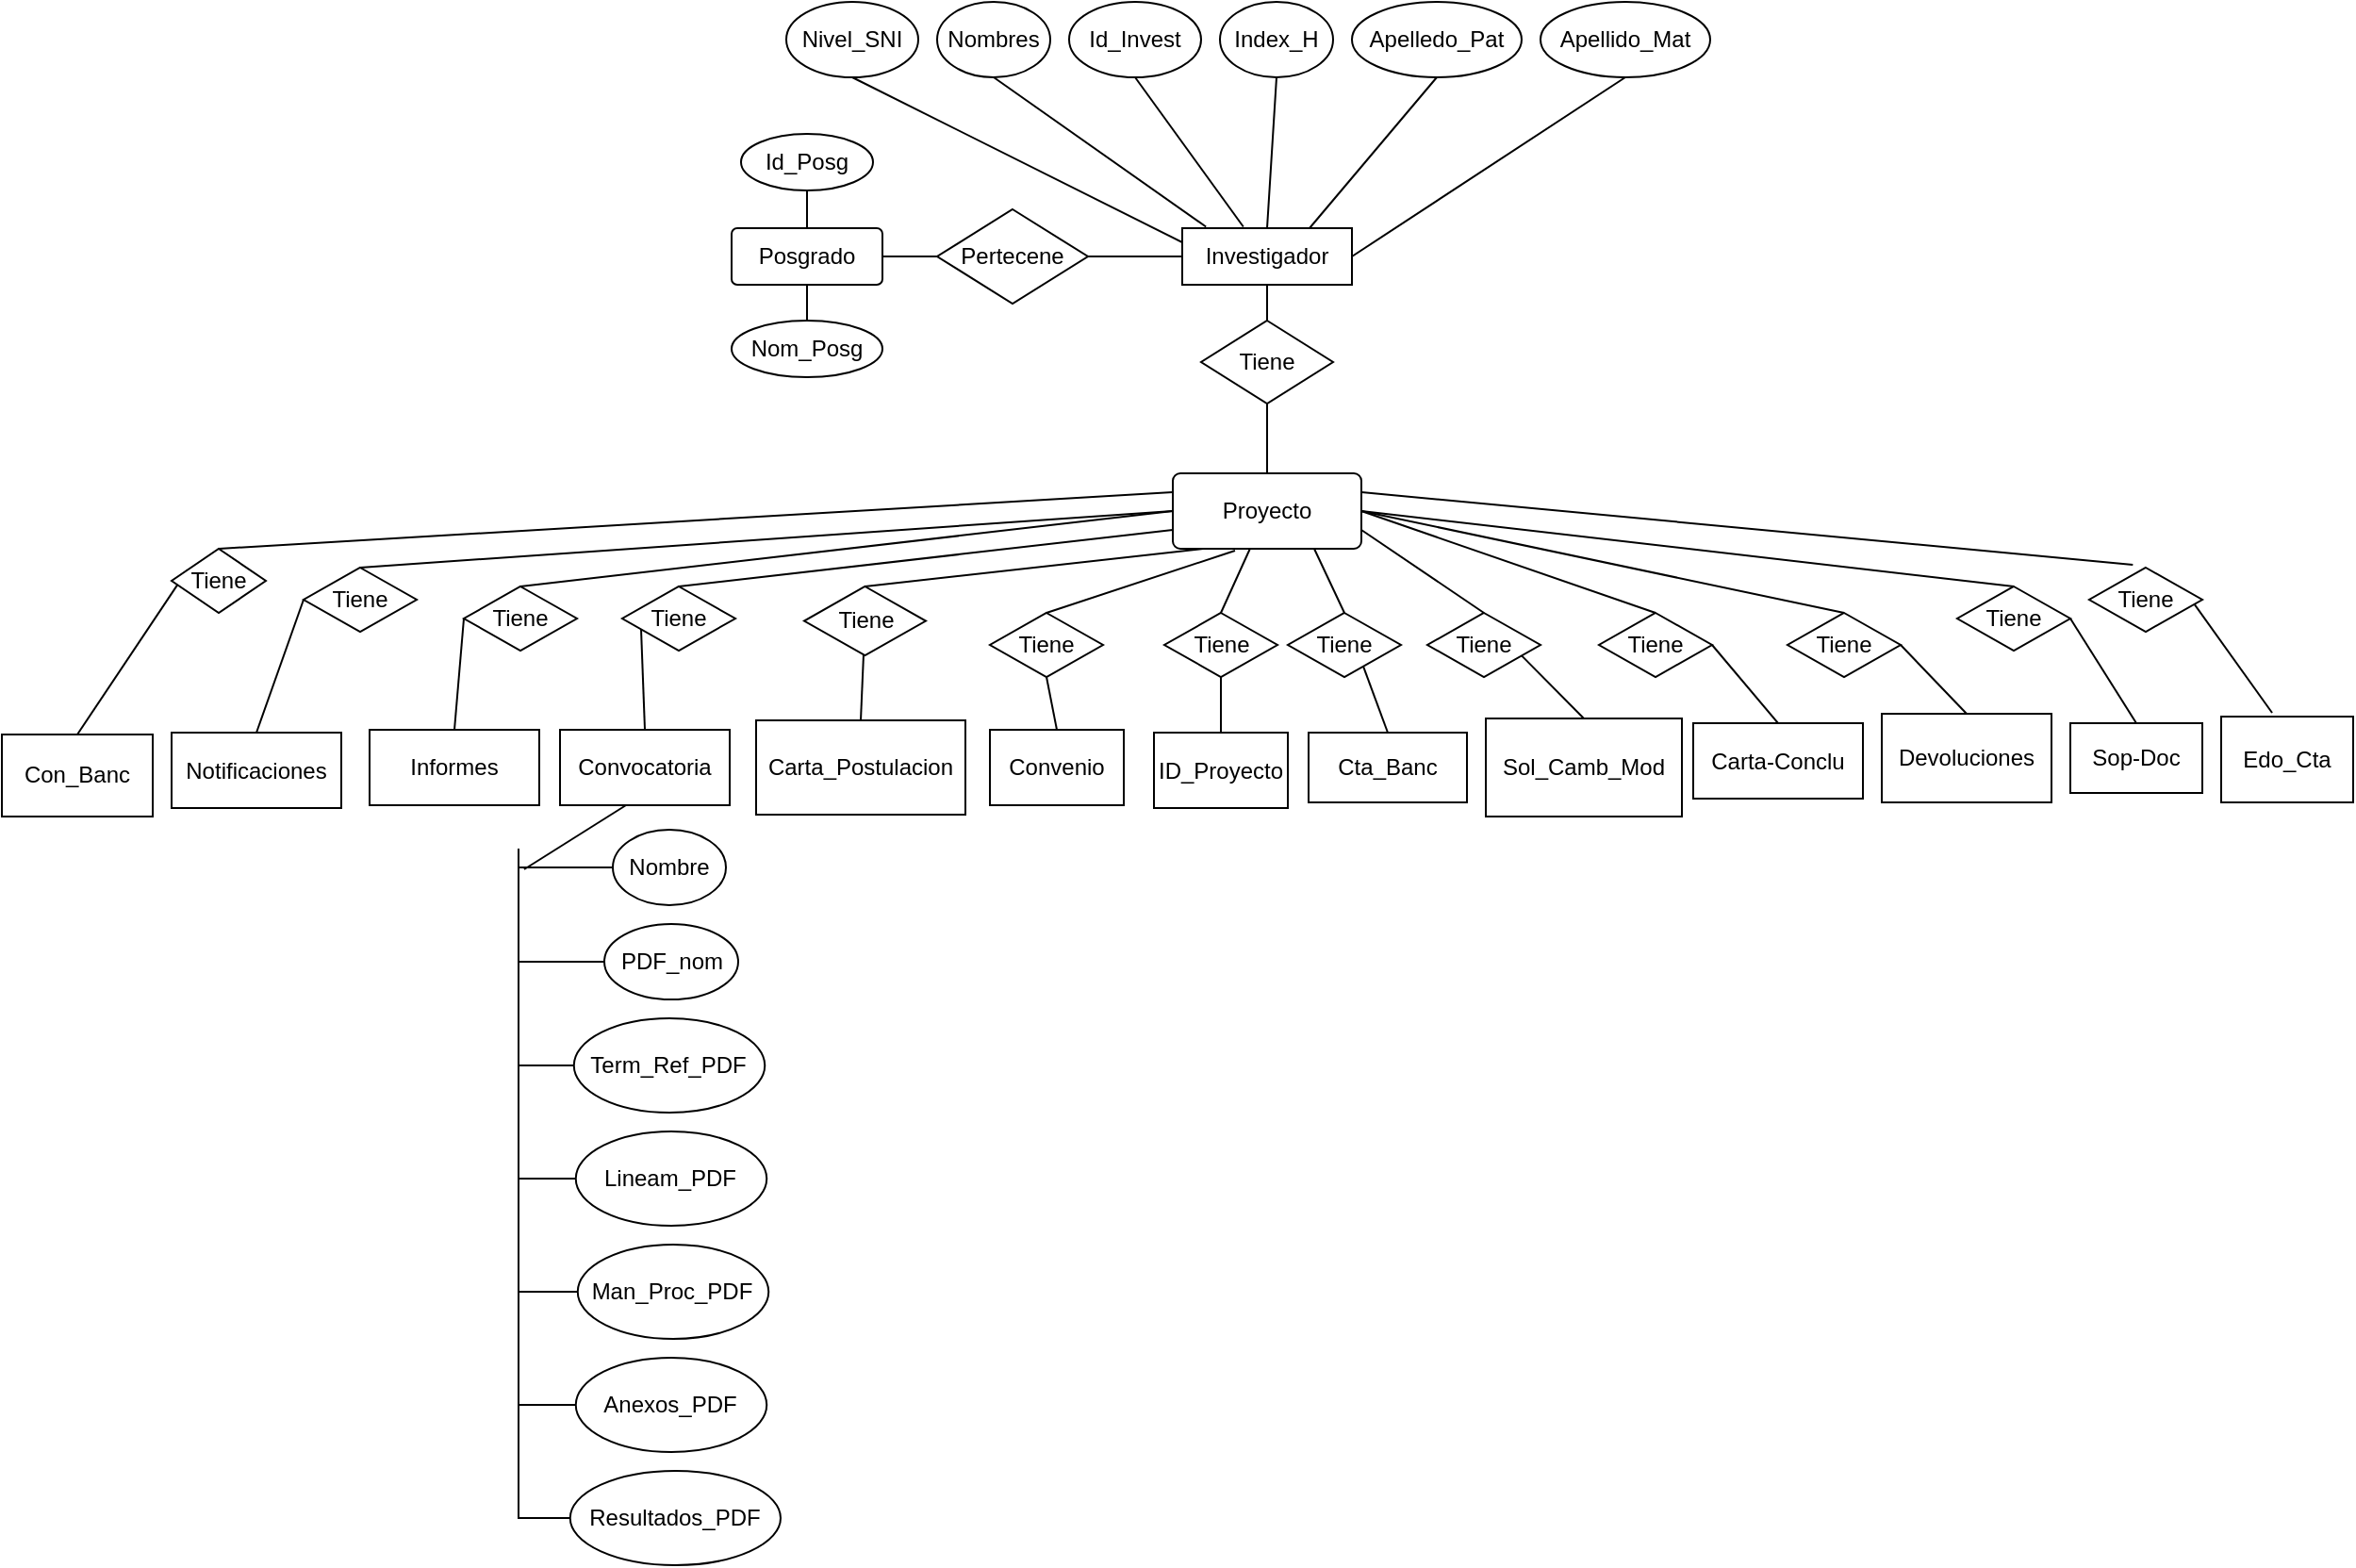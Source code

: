 <mxfile version="20.8.23" type="github">
  <diagram name="Página-1" id="talk2UAZNnC-9V4pHTTT">
    <mxGraphModel dx="2534" dy="782" grid="1" gridSize="10" guides="1" tooltips="1" connect="1" arrows="1" fold="1" page="1" pageScale="1" pageWidth="1100" pageHeight="850" math="0" shadow="0">
      <root>
        <mxCell id="0" />
        <mxCell id="1" parent="0" />
        <mxCell id="CKS4pDuvZnmvhNHZPCm1-1" value="Investigador" style="whiteSpace=wrap;html=1;align=center;" parent="1" vertex="1">
          <mxGeometry x="379" y="160" width="90" height="30" as="geometry" />
        </mxCell>
        <mxCell id="CKS4pDuvZnmvhNHZPCm1-2" value="Id_Invest" style="ellipse;whiteSpace=wrap;html=1;align=center;" parent="1" vertex="1">
          <mxGeometry x="319" y="40" width="70" height="40" as="geometry" />
        </mxCell>
        <mxCell id="CKS4pDuvZnmvhNHZPCm1-3" value="Index_H" style="ellipse;whiteSpace=wrap;html=1;align=center;" parent="1" vertex="1">
          <mxGeometry x="399" y="40" width="60" height="40" as="geometry" />
        </mxCell>
        <mxCell id="CKS4pDuvZnmvhNHZPCm1-4" value="Apelledo_Pat" style="ellipse;whiteSpace=wrap;html=1;align=center;" parent="1" vertex="1">
          <mxGeometry x="469" y="40" width="90" height="40" as="geometry" />
        </mxCell>
        <mxCell id="CKS4pDuvZnmvhNHZPCm1-5" value="Nivel_SNI" style="ellipse;whiteSpace=wrap;html=1;align=center;" parent="1" vertex="1">
          <mxGeometry x="169" y="40" width="70" height="40" as="geometry" />
        </mxCell>
        <mxCell id="CKS4pDuvZnmvhNHZPCm1-6" value="Nombres" style="ellipse;whiteSpace=wrap;html=1;align=center;" parent="1" vertex="1">
          <mxGeometry x="249" y="40" width="60" height="40" as="geometry" />
        </mxCell>
        <mxCell id="CKS4pDuvZnmvhNHZPCm1-7" value="Apellido_Mat" style="ellipse;whiteSpace=wrap;html=1;align=center;" parent="1" vertex="1">
          <mxGeometry x="569" y="40" width="90" height="40" as="geometry" />
        </mxCell>
        <mxCell id="CKS4pDuvZnmvhNHZPCm1-8" value="" style="endArrow=none;html=1;rounded=0;exitX=0;exitY=0.25;exitDx=0;exitDy=0;entryX=0.5;entryY=1;entryDx=0;entryDy=0;" parent="1" source="CKS4pDuvZnmvhNHZPCm1-1" target="CKS4pDuvZnmvhNHZPCm1-5" edge="1">
          <mxGeometry relative="1" as="geometry">
            <mxPoint x="349" y="130" as="sourcePoint" />
            <mxPoint x="509" y="130" as="targetPoint" />
          </mxGeometry>
        </mxCell>
        <mxCell id="CKS4pDuvZnmvhNHZPCm1-9" value="" style="endArrow=none;html=1;rounded=0;exitX=0.5;exitY=0;exitDx=0;exitDy=0;entryX=0.5;entryY=1;entryDx=0;entryDy=0;" parent="1" source="CKS4pDuvZnmvhNHZPCm1-1" target="CKS4pDuvZnmvhNHZPCm1-3" edge="1">
          <mxGeometry relative="1" as="geometry">
            <mxPoint x="409" y="210" as="sourcePoint" />
            <mxPoint x="129" y="140" as="targetPoint" />
          </mxGeometry>
        </mxCell>
        <mxCell id="CKS4pDuvZnmvhNHZPCm1-10" value="" style="endArrow=none;html=1;rounded=0;exitX=0.75;exitY=0;exitDx=0;exitDy=0;entryX=0.5;entryY=1;entryDx=0;entryDy=0;" parent="1" source="CKS4pDuvZnmvhNHZPCm1-1" target="CKS4pDuvZnmvhNHZPCm1-4" edge="1">
          <mxGeometry relative="1" as="geometry">
            <mxPoint x="409" y="240" as="sourcePoint" />
            <mxPoint x="129" y="170" as="targetPoint" />
          </mxGeometry>
        </mxCell>
        <mxCell id="CKS4pDuvZnmvhNHZPCm1-11" value="" style="endArrow=none;html=1;rounded=0;exitX=0.5;exitY=1;exitDx=0;exitDy=0;entryX=1;entryY=0.5;entryDx=0;entryDy=0;" parent="1" source="CKS4pDuvZnmvhNHZPCm1-7" target="CKS4pDuvZnmvhNHZPCm1-1" edge="1">
          <mxGeometry relative="1" as="geometry">
            <mxPoint x="399" y="290" as="sourcePoint" />
            <mxPoint x="119" y="220" as="targetPoint" />
          </mxGeometry>
        </mxCell>
        <mxCell id="CKS4pDuvZnmvhNHZPCm1-12" value="" style="endArrow=none;html=1;rounded=0;exitX=0.36;exitY=-0.025;exitDx=0;exitDy=0;entryX=0.5;entryY=1;entryDx=0;entryDy=0;exitPerimeter=0;" parent="1" source="CKS4pDuvZnmvhNHZPCm1-1" target="CKS4pDuvZnmvhNHZPCm1-2" edge="1">
          <mxGeometry relative="1" as="geometry">
            <mxPoint x="469" y="190" as="sourcePoint" />
            <mxPoint x="379" y="90" as="targetPoint" />
          </mxGeometry>
        </mxCell>
        <mxCell id="CKS4pDuvZnmvhNHZPCm1-13" value="" style="endArrow=none;html=1;rounded=0;entryX=0.5;entryY=1;entryDx=0;entryDy=0;exitX=0.14;exitY=-0.025;exitDx=0;exitDy=0;exitPerimeter=0;" parent="1" source="CKS4pDuvZnmvhNHZPCm1-1" target="CKS4pDuvZnmvhNHZPCm1-6" edge="1">
          <mxGeometry relative="1" as="geometry">
            <mxPoint x="419" y="150" as="sourcePoint" />
            <mxPoint x="199" y="130" as="targetPoint" />
          </mxGeometry>
        </mxCell>
        <mxCell id="CKS4pDuvZnmvhNHZPCm1-14" value="Pertecene" style="shape=rhombus;perimeter=rhombusPerimeter;whiteSpace=wrap;html=1;align=center;" parent="1" vertex="1">
          <mxGeometry x="249" y="150" width="80" height="50" as="geometry" />
        </mxCell>
        <mxCell id="CKS4pDuvZnmvhNHZPCm1-15" value="Posgrado" style="rounded=1;arcSize=10;whiteSpace=wrap;html=1;align=center;" parent="1" vertex="1">
          <mxGeometry x="140" y="160" width="80" height="30" as="geometry" />
        </mxCell>
        <mxCell id="CKS4pDuvZnmvhNHZPCm1-16" value="" style="endArrow=none;html=1;rounded=0;entryX=0;entryY=0.5;entryDx=0;entryDy=0;" parent="1" source="CKS4pDuvZnmvhNHZPCm1-14" target="CKS4pDuvZnmvhNHZPCm1-1" edge="1">
          <mxGeometry relative="1" as="geometry">
            <mxPoint x="319" y="240" as="sourcePoint" />
            <mxPoint x="509" y="130" as="targetPoint" />
          </mxGeometry>
        </mxCell>
        <mxCell id="CKS4pDuvZnmvhNHZPCm1-17" value="Id_Posg" style="ellipse;whiteSpace=wrap;html=1;align=center;" parent="1" vertex="1">
          <mxGeometry x="145" y="110" width="70" height="30" as="geometry" />
        </mxCell>
        <mxCell id="CKS4pDuvZnmvhNHZPCm1-18" value="Nom_Posg" style="ellipse;whiteSpace=wrap;html=1;align=center;" parent="1" vertex="1">
          <mxGeometry x="140" y="209" width="80" height="30" as="geometry" />
        </mxCell>
        <mxCell id="CKS4pDuvZnmvhNHZPCm1-19" value="" style="endArrow=none;html=1;rounded=0;entryX=0;entryY=0.5;entryDx=0;entryDy=0;exitX=1;exitY=0.5;exitDx=0;exitDy=0;" parent="1" source="CKS4pDuvZnmvhNHZPCm1-15" target="CKS4pDuvZnmvhNHZPCm1-14" edge="1">
          <mxGeometry width="50" height="50" relative="1" as="geometry">
            <mxPoint x="249" y="380" as="sourcePoint" />
            <mxPoint x="299" y="330" as="targetPoint" />
          </mxGeometry>
        </mxCell>
        <mxCell id="CKS4pDuvZnmvhNHZPCm1-23" value="Proyecto" style="rounded=1;arcSize=10;whiteSpace=wrap;html=1;align=center;" parent="1" vertex="1">
          <mxGeometry x="374" y="290" width="100" height="40" as="geometry" />
        </mxCell>
        <mxCell id="CKS4pDuvZnmvhNHZPCm1-24" value="Tiene" style="shape=rhombus;perimeter=rhombusPerimeter;whiteSpace=wrap;html=1;align=center;" parent="1" vertex="1">
          <mxGeometry x="389" y="209" width="70" height="44" as="geometry" />
        </mxCell>
        <mxCell id="CKS4pDuvZnmvhNHZPCm1-25" value="" style="endArrow=none;html=1;rounded=0;exitX=0.5;exitY=0;exitDx=0;exitDy=0;entryX=0.5;entryY=1;entryDx=0;entryDy=0;" parent="1" source="CKS4pDuvZnmvhNHZPCm1-24" target="CKS4pDuvZnmvhNHZPCm1-1" edge="1">
          <mxGeometry width="50" height="50" relative="1" as="geometry">
            <mxPoint x="409" y="120" as="sourcePoint" />
            <mxPoint x="459" y="70" as="targetPoint" />
          </mxGeometry>
        </mxCell>
        <mxCell id="CKS4pDuvZnmvhNHZPCm1-26" value="" style="endArrow=none;html=1;rounded=0;exitX=0.5;exitY=0;exitDx=0;exitDy=0;entryX=0.5;entryY=1;entryDx=0;entryDy=0;" parent="1" source="CKS4pDuvZnmvhNHZPCm1-23" target="CKS4pDuvZnmvhNHZPCm1-24" edge="1">
          <mxGeometry width="50" height="50" relative="1" as="geometry">
            <mxPoint x="409" y="120" as="sourcePoint" />
            <mxPoint x="459" y="70" as="targetPoint" />
          </mxGeometry>
        </mxCell>
        <mxCell id="CKS4pDuvZnmvhNHZPCm1-27" value="Convocatoria" style="rounded;whiteSpace=wrap;html=1;align=center;" parent="1" vertex="1">
          <mxGeometry x="49" y="426" width="90" height="40" as="geometry" />
        </mxCell>
        <mxCell id="CKS4pDuvZnmvhNHZPCm1-30" value="" style="endArrow=none;html=1;rounded=0;entryX=0.5;entryY=1;entryDx=0;entryDy=0;exitX=0.5;exitY=0;exitDx=0;exitDy=0;" parent="1" source="CKS4pDuvZnmvhNHZPCm1-15" target="CKS4pDuvZnmvhNHZPCm1-17" edge="1">
          <mxGeometry width="50" height="50" relative="1" as="geometry">
            <mxPoint x="230" y="185" as="sourcePoint" />
            <mxPoint x="325" y="155" as="targetPoint" />
          </mxGeometry>
        </mxCell>
        <mxCell id="CKS4pDuvZnmvhNHZPCm1-31" value="" style="endArrow=none;html=1;rounded=0;entryX=0.5;entryY=1;entryDx=0;entryDy=0;exitX=0.5;exitY=0;exitDx=0;exitDy=0;" parent="1" source="CKS4pDuvZnmvhNHZPCm1-18" target="CKS4pDuvZnmvhNHZPCm1-15" edge="1">
          <mxGeometry width="50" height="50" relative="1" as="geometry">
            <mxPoint x="190" y="170" as="sourcePoint" />
            <mxPoint x="190" y="150" as="targetPoint" />
          </mxGeometry>
        </mxCell>
        <mxCell id="CKS4pDuvZnmvhNHZPCm1-33" value="Carta_Postulacion" style="rounded;whiteSpace=wrap;html=1;align=center;" parent="1" vertex="1">
          <mxGeometry x="153" y="421" width="111" height="50" as="geometry" />
        </mxCell>
        <mxCell id="CKS4pDuvZnmvhNHZPCm1-34" value="Sol_Camb_Mod" style="rounded;whiteSpace=wrap;html=1;align=center;" parent="1" vertex="1">
          <mxGeometry x="540" y="420" width="104" height="52" as="geometry" />
        </mxCell>
        <mxCell id="CKS4pDuvZnmvhNHZPCm1-35" value="Carta-Conclu" style="rounded;whiteSpace=wrap;html=1;align=center;" parent="1" vertex="1">
          <mxGeometry x="650" y="422.5" width="90" height="40" as="geometry" />
        </mxCell>
        <mxCell id="CKS4pDuvZnmvhNHZPCm1-36" value="Informes" style="rounded;whiteSpace=wrap;html=1;align=center;" parent="1" vertex="1">
          <mxGeometry x="-52" y="426" width="90" height="40" as="geometry" />
        </mxCell>
        <mxCell id="CKS4pDuvZnmvhNHZPCm1-37" value="Cta_Banc" style="rounded;whiteSpace=wrap;html=1;align=center;" parent="1" vertex="1">
          <mxGeometry x="446" y="427.5" width="84" height="37" as="geometry" />
        </mxCell>
        <mxCell id="CKS4pDuvZnmvhNHZPCm1-38" value="Convenio" style="rounded;whiteSpace=wrap;html=1;align=center;" parent="1" vertex="1">
          <mxGeometry x="277" y="426" width="71" height="40" as="geometry" />
        </mxCell>
        <mxCell id="CKS4pDuvZnmvhNHZPCm1-40" value="" style="endArrow=none;html=1;rounded=0;exitX=0.5;exitY=0;exitDx=0;exitDy=0;entryX=0;entryY=0.5;entryDx=0;entryDy=0;startArrow=none;" parent="1" source="iRURqrjIJQSKfv4a0Viq-4" target="CKS4pDuvZnmvhNHZPCm1-23" edge="1">
          <mxGeometry relative="1" as="geometry">
            <mxPoint x="400" y="340" as="sourcePoint" />
            <mxPoint x="370" y="310" as="targetPoint" />
          </mxGeometry>
        </mxCell>
        <mxCell id="CKS4pDuvZnmvhNHZPCm1-41" value="" style="endArrow=none;html=1;rounded=0;exitX=0.5;exitY=0;exitDx=0;exitDy=0;entryX=0;entryY=0.75;entryDx=0;entryDy=0;startArrow=none;" parent="1" source="iRURqrjIJQSKfv4a0Viq-6" target="CKS4pDuvZnmvhNHZPCm1-23" edge="1">
          <mxGeometry relative="1" as="geometry">
            <mxPoint x="90" y="387" as="sourcePoint" />
            <mxPoint x="380" y="320" as="targetPoint" />
          </mxGeometry>
        </mxCell>
        <mxCell id="CKS4pDuvZnmvhNHZPCm1-44" value="" style="endArrow=none;html=1;rounded=0;exitX=0.5;exitY=0;exitDx=0;exitDy=0;startArrow=none;" parent="1" source="iRURqrjIJQSKfv4a0Viq-8" edge="1">
          <mxGeometry relative="1" as="geometry">
            <mxPoint x="100" y="397" as="sourcePoint" />
            <mxPoint x="390" y="330" as="targetPoint" />
          </mxGeometry>
        </mxCell>
        <mxCell id="CKS4pDuvZnmvhNHZPCm1-45" value="" style="endArrow=none;html=1;rounded=0;exitX=0.5;exitY=0;exitDx=0;exitDy=0;entryX=0.33;entryY=1.025;entryDx=0;entryDy=0;startArrow=none;entryPerimeter=0;" parent="1" source="iRURqrjIJQSKfv4a0Viq-10" target="CKS4pDuvZnmvhNHZPCm1-23" edge="1">
          <mxGeometry relative="1" as="geometry">
            <mxPoint x="306" y="382" as="sourcePoint" />
            <mxPoint x="400" y="340" as="targetPoint" />
          </mxGeometry>
        </mxCell>
        <mxCell id="CKS4pDuvZnmvhNHZPCm1-46" value="" style="endArrow=none;html=1;rounded=0;exitX=0.5;exitY=0;exitDx=0;exitDy=0;entryX=0.75;entryY=1;entryDx=0;entryDy=0;startArrow=none;" parent="1" source="iRURqrjIJQSKfv4a0Viq-14" target="CKS4pDuvZnmvhNHZPCm1-23" edge="1">
          <mxGeometry relative="1" as="geometry">
            <mxPoint x="410" y="387" as="sourcePoint" />
            <mxPoint x="409" y="340" as="targetPoint" />
          </mxGeometry>
        </mxCell>
        <mxCell id="CKS4pDuvZnmvhNHZPCm1-47" value="" style="endArrow=none;html=1;rounded=0;exitX=0.5;exitY=0;exitDx=0;exitDy=0;entryX=1;entryY=0.75;entryDx=0;entryDy=0;startArrow=none;" parent="1" source="iRURqrjIJQSKfv4a0Viq-12" target="CKS4pDuvZnmvhNHZPCm1-23" edge="1">
          <mxGeometry relative="1" as="geometry">
            <mxPoint x="501" y="387" as="sourcePoint" />
            <mxPoint x="459" y="340" as="targetPoint" />
          </mxGeometry>
        </mxCell>
        <mxCell id="CKS4pDuvZnmvhNHZPCm1-48" value="" style="endArrow=none;html=1;rounded=0;exitX=0.5;exitY=0;exitDx=0;exitDy=0;entryX=1;entryY=0.5;entryDx=0;entryDy=0;startArrow=none;" parent="1" source="iRURqrjIJQSKfv4a0Viq-16" target="CKS4pDuvZnmvhNHZPCm1-23" edge="1">
          <mxGeometry relative="1" as="geometry">
            <mxPoint x="621" y="382" as="sourcePoint" />
            <mxPoint x="484" y="330" as="targetPoint" />
          </mxGeometry>
        </mxCell>
        <mxCell id="CKS4pDuvZnmvhNHZPCm1-50" value="Con_Banc" style="rounded;whiteSpace=wrap;html=1;align=center;" parent="1" vertex="1">
          <mxGeometry x="-247" y="428.5" width="80" height="43.5" as="geometry" />
        </mxCell>
        <mxCell id="CKS4pDuvZnmvhNHZPCm1-51" value="Notificaciones" style="rounded;whiteSpace=wrap;html=1;align=center;" parent="1" vertex="1">
          <mxGeometry x="-157" y="427.5" width="90" height="40" as="geometry" />
        </mxCell>
        <mxCell id="CKS4pDuvZnmvhNHZPCm1-52" value="Edo_Cta" style="rounded;whiteSpace=wrap;html=1;align=center;" parent="1" vertex="1">
          <mxGeometry x="930" y="419" width="70" height="45.5" as="geometry" />
        </mxCell>
        <mxCell id="CKS4pDuvZnmvhNHZPCm1-53" value="Sop-Doc" style="rounded;whiteSpace=wrap;html=1;align=center;" parent="1" vertex="1">
          <mxGeometry x="850" y="422.5" width="70" height="37" as="geometry" />
        </mxCell>
        <mxCell id="CKS4pDuvZnmvhNHZPCm1-54" value="Devoluciones" style="rounded;whiteSpace=wrap;html=1;align=center;" parent="1" vertex="1">
          <mxGeometry x="750" y="417.5" width="90" height="47" as="geometry" />
        </mxCell>
        <mxCell id="CKS4pDuvZnmvhNHZPCm1-55" value="" style="endArrow=none;html=1;rounded=0;exitX=0.5;exitY=0;exitDx=0;exitDy=0;entryX=1;entryY=0.5;entryDx=0;entryDy=0;startArrow=none;" parent="1" source="iRURqrjIJQSKfv4a0Viq-22" target="CKS4pDuvZnmvhNHZPCm1-23" edge="1">
          <mxGeometry width="50" height="50" relative="1" as="geometry">
            <mxPoint x="450" y="420" as="sourcePoint" />
            <mxPoint x="500" y="370" as="targetPoint" />
          </mxGeometry>
        </mxCell>
        <mxCell id="CKS4pDuvZnmvhNHZPCm1-57" value="" style="endArrow=none;html=1;rounded=0;exitX=1;exitY=0.5;exitDx=0;exitDy=0;entryX=0.5;entryY=0;entryDx=0;entryDy=0;startArrow=none;" parent="1" source="iRURqrjIJQSKfv4a0Viq-20" target="CKS4pDuvZnmvhNHZPCm1-53" edge="1">
          <mxGeometry relative="1" as="geometry">
            <mxPoint x="408" y="460" as="sourcePoint" />
            <mxPoint x="568" y="460" as="targetPoint" />
          </mxGeometry>
        </mxCell>
        <mxCell id="CKS4pDuvZnmvhNHZPCm1-59" value="" style="endArrow=none;html=1;rounded=0;exitX=0.5;exitY=0;exitDx=0;exitDy=0;entryX=0;entryY=0.5;entryDx=0;entryDy=0;startArrow=none;" parent="1" source="iRURqrjIJQSKfv4a0Viq-1" target="CKS4pDuvZnmvhNHZPCm1-23" edge="1">
          <mxGeometry relative="1" as="geometry">
            <mxPoint x="90" y="387" as="sourcePoint" />
            <mxPoint x="384" y="320" as="targetPoint" />
          </mxGeometry>
        </mxCell>
        <mxCell id="CKS4pDuvZnmvhNHZPCm1-60" value="" style="endArrow=none;html=1;rounded=0;exitX=0.5;exitY=0;exitDx=0;exitDy=0;entryX=0;entryY=0.25;entryDx=0;entryDy=0;startArrow=none;" parent="1" source="CKS4pDuvZnmvhNHZPCm1-78" target="CKS4pDuvZnmvhNHZPCm1-23" edge="1">
          <mxGeometry relative="1" as="geometry">
            <mxPoint x="100" y="397" as="sourcePoint" />
            <mxPoint x="394" y="330" as="targetPoint" />
          </mxGeometry>
        </mxCell>
        <mxCell id="CKS4pDuvZnmvhNHZPCm1-61" value="" style="endArrow=none;html=1;rounded=0;exitX=1;exitY=0.25;exitDx=0;exitDy=0;entryX=0.386;entryY=-0.044;entryDx=0;entryDy=0;entryPerimeter=0;startArrow=none;" parent="1" source="iRURqrjIJQSKfv4a0Viq-18" target="CKS4pDuvZnmvhNHZPCm1-52" edge="1">
          <mxGeometry relative="1" as="geometry">
            <mxPoint x="484" y="320" as="sourcePoint" />
            <mxPoint x="895" y="384" as="targetPoint" />
          </mxGeometry>
        </mxCell>
        <mxCell id="CKS4pDuvZnmvhNHZPCm1-62" value="Nombre" style="ellipse;whiteSpace=wrap;html=1;align=center;" parent="1" vertex="1">
          <mxGeometry x="77" y="479" width="60" height="40" as="geometry" />
        </mxCell>
        <mxCell id="CKS4pDuvZnmvhNHZPCm1-63" value="PDF_nom" style="ellipse;whiteSpace=wrap;html=1;align=center;" parent="1" vertex="1">
          <mxGeometry x="72.5" y="529" width="71" height="40" as="geometry" />
        </mxCell>
        <mxCell id="CKS4pDuvZnmvhNHZPCm1-64" value="Term_Ref_PDF" style="ellipse;whiteSpace=wrap;html=1;align=center;" parent="1" vertex="1">
          <mxGeometry x="56.38" y="579" width="101.25" height="50" as="geometry" />
        </mxCell>
        <mxCell id="CKS4pDuvZnmvhNHZPCm1-65" value="Lineam_PDF" style="ellipse;whiteSpace=wrap;html=1;align=center;" parent="1" vertex="1">
          <mxGeometry x="57.37" y="639" width="101.25" height="50" as="geometry" />
        </mxCell>
        <mxCell id="CKS4pDuvZnmvhNHZPCm1-66" value="Man_Proc_PDF" style="ellipse;whiteSpace=wrap;html=1;align=center;" parent="1" vertex="1">
          <mxGeometry x="58.38" y="699" width="101.25" height="50" as="geometry" />
        </mxCell>
        <mxCell id="CKS4pDuvZnmvhNHZPCm1-67" value="Anexos_PDF" style="ellipse;whiteSpace=wrap;html=1;align=center;" parent="1" vertex="1">
          <mxGeometry x="57.37" y="759" width="101.25" height="50" as="geometry" />
        </mxCell>
        <mxCell id="CKS4pDuvZnmvhNHZPCm1-68" value="Resultados_PDF" style="ellipse;whiteSpace=wrap;html=1;align=center;" parent="1" vertex="1">
          <mxGeometry x="54.37" y="819" width="111.63" height="50" as="geometry" />
        </mxCell>
        <mxCell id="CKS4pDuvZnmvhNHZPCm1-69" value="" style="endArrow=none;html=1;rounded=0;entryX=0;entryY=0.5;entryDx=0;entryDy=0;" parent="1" target="CKS4pDuvZnmvhNHZPCm1-68" edge="1">
          <mxGeometry relative="1" as="geometry">
            <mxPoint x="27" y="489" as="sourcePoint" />
            <mxPoint x="487" y="509" as="targetPoint" />
            <Array as="points">
              <mxPoint x="27" y="844" />
            </Array>
          </mxGeometry>
        </mxCell>
        <mxCell id="CKS4pDuvZnmvhNHZPCm1-70" value="" style="endArrow=none;html=1;rounded=0;entryX=0.389;entryY=1;entryDx=0;entryDy=0;entryPerimeter=0;" parent="1" target="CKS4pDuvZnmvhNHZPCm1-27" edge="1">
          <mxGeometry relative="1" as="geometry">
            <mxPoint x="30" y="500" as="sourcePoint" />
            <mxPoint x="473" y="509" as="targetPoint" />
          </mxGeometry>
        </mxCell>
        <mxCell id="CKS4pDuvZnmvhNHZPCm1-71" value="" style="endArrow=none;html=1;rounded=0;entryX=0;entryY=0.5;entryDx=0;entryDy=0;" parent="1" target="CKS4pDuvZnmvhNHZPCm1-62" edge="1">
          <mxGeometry relative="1" as="geometry">
            <mxPoint x="27" y="499" as="sourcePoint" />
            <mxPoint x="487" y="509" as="targetPoint" />
          </mxGeometry>
        </mxCell>
        <mxCell id="CKS4pDuvZnmvhNHZPCm1-72" value="" style="endArrow=none;html=1;rounded=0;entryX=0;entryY=0.5;entryDx=0;entryDy=0;" parent="1" target="CKS4pDuvZnmvhNHZPCm1-63" edge="1">
          <mxGeometry relative="1" as="geometry">
            <mxPoint x="27" y="549" as="sourcePoint" />
            <mxPoint x="87" y="509" as="targetPoint" />
          </mxGeometry>
        </mxCell>
        <mxCell id="CKS4pDuvZnmvhNHZPCm1-73" value="" style="endArrow=none;html=1;rounded=0;entryX=0;entryY=0.5;entryDx=0;entryDy=0;" parent="1" target="CKS4pDuvZnmvhNHZPCm1-64" edge="1">
          <mxGeometry relative="1" as="geometry">
            <mxPoint x="27" y="604" as="sourcePoint" />
            <mxPoint x="97" y="519" as="targetPoint" />
          </mxGeometry>
        </mxCell>
        <mxCell id="CKS4pDuvZnmvhNHZPCm1-74" value="" style="endArrow=none;html=1;rounded=0;entryX=0;entryY=0.5;entryDx=0;entryDy=0;" parent="1" target="CKS4pDuvZnmvhNHZPCm1-65" edge="1">
          <mxGeometry relative="1" as="geometry">
            <mxPoint x="27" y="664" as="sourcePoint" />
            <mxPoint x="107" y="529" as="targetPoint" />
          </mxGeometry>
        </mxCell>
        <mxCell id="CKS4pDuvZnmvhNHZPCm1-75" value="" style="endArrow=none;html=1;rounded=0;entryX=0;entryY=0.5;entryDx=0;entryDy=0;" parent="1" target="CKS4pDuvZnmvhNHZPCm1-66" edge="1">
          <mxGeometry relative="1" as="geometry">
            <mxPoint x="27" y="724" as="sourcePoint" />
            <mxPoint x="57" y="729" as="targetPoint" />
          </mxGeometry>
        </mxCell>
        <mxCell id="CKS4pDuvZnmvhNHZPCm1-77" value="" style="endArrow=none;html=1;rounded=0;entryX=0;entryY=0.5;entryDx=0;entryDy=0;" parent="1" target="CKS4pDuvZnmvhNHZPCm1-67" edge="1">
          <mxGeometry relative="1" as="geometry">
            <mxPoint x="27" y="784" as="sourcePoint" />
            <mxPoint x="137" y="559" as="targetPoint" />
          </mxGeometry>
        </mxCell>
        <mxCell id="CKS4pDuvZnmvhNHZPCm1-79" value="" style="endArrow=none;html=1;rounded=0;exitX=0.5;exitY=0;exitDx=0;exitDy=0;entryX=0;entryY=0.25;entryDx=0;entryDy=0;" parent="1" source="CKS4pDuvZnmvhNHZPCm1-50" target="CKS4pDuvZnmvhNHZPCm1-78" edge="1">
          <mxGeometry relative="1" as="geometry">
            <mxPoint x="-120" y="429" as="sourcePoint" />
            <mxPoint x="374" y="300" as="targetPoint" />
          </mxGeometry>
        </mxCell>
        <mxCell id="CKS4pDuvZnmvhNHZPCm1-78" value="Tiene" style="shape=rhombus;perimeter=rhombusPerimeter;whiteSpace=wrap;html=1;align=center;" parent="1" vertex="1">
          <mxGeometry x="-157" y="330" width="50" height="34" as="geometry" />
        </mxCell>
        <mxCell id="iRURqrjIJQSKfv4a0Viq-2" value="" style="endArrow=none;html=1;rounded=0;exitX=0.5;exitY=0;exitDx=0;exitDy=0;entryX=0;entryY=0.5;entryDx=0;entryDy=0;" edge="1" parent="1" source="CKS4pDuvZnmvhNHZPCm1-51" target="iRURqrjIJQSKfv4a0Viq-1">
          <mxGeometry relative="1" as="geometry">
            <mxPoint x="-25" y="428" as="sourcePoint" />
            <mxPoint x="374" y="310" as="targetPoint" />
          </mxGeometry>
        </mxCell>
        <mxCell id="iRURqrjIJQSKfv4a0Viq-1" value="Tiene" style="shape=rhombus;perimeter=rhombusPerimeter;whiteSpace=wrap;html=1;align=center;" vertex="1" parent="1">
          <mxGeometry x="-87" y="340" width="60" height="34" as="geometry" />
        </mxCell>
        <mxCell id="iRURqrjIJQSKfv4a0Viq-5" value="" style="endArrow=none;html=1;rounded=0;exitX=0.5;exitY=0;exitDx=0;exitDy=0;entryX=0;entryY=0.5;entryDx=0;entryDy=0;" edge="1" parent="1" source="CKS4pDuvZnmvhNHZPCm1-36" target="iRURqrjIJQSKfv4a0Viq-4">
          <mxGeometry relative="1" as="geometry">
            <mxPoint x="80" y="426" as="sourcePoint" />
            <mxPoint x="374" y="310" as="targetPoint" />
          </mxGeometry>
        </mxCell>
        <mxCell id="iRURqrjIJQSKfv4a0Viq-4" value="Tiene" style="shape=rhombus;perimeter=rhombusPerimeter;whiteSpace=wrap;html=1;align=center;" vertex="1" parent="1">
          <mxGeometry x="-2" y="350" width="60" height="34" as="geometry" />
        </mxCell>
        <mxCell id="iRURqrjIJQSKfv4a0Viq-7" value="" style="endArrow=none;html=1;rounded=0;exitX=0.5;exitY=0;exitDx=0;exitDy=0;entryX=0;entryY=0.75;entryDx=0;entryDy=0;" edge="1" parent="1" source="CKS4pDuvZnmvhNHZPCm1-27" target="iRURqrjIJQSKfv4a0Viq-6">
          <mxGeometry relative="1" as="geometry">
            <mxPoint x="181" y="426" as="sourcePoint" />
            <mxPoint x="374" y="320" as="targetPoint" />
          </mxGeometry>
        </mxCell>
        <mxCell id="iRURqrjIJQSKfv4a0Viq-6" value="Tiene" style="shape=rhombus;perimeter=rhombusPerimeter;whiteSpace=wrap;html=1;align=center;" vertex="1" parent="1">
          <mxGeometry x="82" y="350" width="60" height="34" as="geometry" />
        </mxCell>
        <mxCell id="iRURqrjIJQSKfv4a0Viq-9" value="" style="endArrow=none;html=1;rounded=0;exitX=0.5;exitY=0;exitDx=0;exitDy=0;" edge="1" parent="1" source="CKS4pDuvZnmvhNHZPCm1-33" target="iRURqrjIJQSKfv4a0Viq-8">
          <mxGeometry relative="1" as="geometry">
            <mxPoint x="296" y="421" as="sourcePoint" />
            <mxPoint x="390" y="330" as="targetPoint" />
          </mxGeometry>
        </mxCell>
        <mxCell id="iRURqrjIJQSKfv4a0Viq-8" value="Tiene" style="shape=rhombus;perimeter=rhombusPerimeter;whiteSpace=wrap;html=1;align=center;" vertex="1" parent="1">
          <mxGeometry x="178.5" y="350" width="64.5" height="36.55" as="geometry" />
        </mxCell>
        <mxCell id="iRURqrjIJQSKfv4a0Viq-11" value="" style="endArrow=none;html=1;rounded=0;exitX=0.5;exitY=0;exitDx=0;exitDy=0;entryX=0.5;entryY=1;entryDx=0;entryDy=0;" edge="1" parent="1" source="CKS4pDuvZnmvhNHZPCm1-38" target="iRURqrjIJQSKfv4a0Viq-10">
          <mxGeometry relative="1" as="geometry">
            <mxPoint x="400" y="426" as="sourcePoint" />
            <mxPoint x="424" y="330" as="targetPoint" />
          </mxGeometry>
        </mxCell>
        <mxCell id="iRURqrjIJQSKfv4a0Viq-10" value="Tiene" style="shape=rhombus;perimeter=rhombusPerimeter;whiteSpace=wrap;html=1;align=center;" vertex="1" parent="1">
          <mxGeometry x="277" y="364" width="60" height="34" as="geometry" />
        </mxCell>
        <mxCell id="iRURqrjIJQSKfv4a0Viq-13" value="" style="endArrow=none;html=1;rounded=0;exitX=0.5;exitY=0;exitDx=0;exitDy=0;entryX=1;entryY=0.75;entryDx=0;entryDy=0;" edge="1" parent="1" source="CKS4pDuvZnmvhNHZPCm1-34" target="iRURqrjIJQSKfv4a0Viq-12">
          <mxGeometry relative="1" as="geometry">
            <mxPoint x="592" y="420" as="sourcePoint" />
            <mxPoint x="474" y="320" as="targetPoint" />
          </mxGeometry>
        </mxCell>
        <mxCell id="iRURqrjIJQSKfv4a0Viq-12" value="Tiene" style="shape=rhombus;perimeter=rhombusPerimeter;whiteSpace=wrap;html=1;align=center;" vertex="1" parent="1">
          <mxGeometry x="509" y="364" width="60" height="34" as="geometry" />
        </mxCell>
        <mxCell id="iRURqrjIJQSKfv4a0Viq-15" value="" style="endArrow=none;html=1;rounded=0;exitX=0.5;exitY=0;exitDx=0;exitDy=0;entryX=0.75;entryY=1;entryDx=0;entryDy=0;" edge="1" parent="1" source="CKS4pDuvZnmvhNHZPCm1-37" target="iRURqrjIJQSKfv4a0Viq-14">
          <mxGeometry relative="1" as="geometry">
            <mxPoint x="488" y="428" as="sourcePoint" />
            <mxPoint x="449" y="330" as="targetPoint" />
          </mxGeometry>
        </mxCell>
        <mxCell id="iRURqrjIJQSKfv4a0Viq-14" value="Tiene" style="shape=rhombus;perimeter=rhombusPerimeter;whiteSpace=wrap;html=1;align=center;" vertex="1" parent="1">
          <mxGeometry x="435" y="364" width="60" height="34" as="geometry" />
        </mxCell>
        <mxCell id="iRURqrjIJQSKfv4a0Viq-17" value="" style="endArrow=none;html=1;rounded=0;exitX=0.5;exitY=0;exitDx=0;exitDy=0;entryX=1;entryY=0.5;entryDx=0;entryDy=0;" edge="1" parent="1" source="CKS4pDuvZnmvhNHZPCm1-35" target="iRURqrjIJQSKfv4a0Viq-16">
          <mxGeometry relative="1" as="geometry">
            <mxPoint x="695" y="423" as="sourcePoint" />
            <mxPoint x="474" y="310" as="targetPoint" />
          </mxGeometry>
        </mxCell>
        <mxCell id="iRURqrjIJQSKfv4a0Viq-16" value="Tiene" style="shape=rhombus;perimeter=rhombusPerimeter;whiteSpace=wrap;html=1;align=center;" vertex="1" parent="1">
          <mxGeometry x="600" y="364" width="60" height="34" as="geometry" />
        </mxCell>
        <mxCell id="iRURqrjIJQSKfv4a0Viq-19" value="" style="endArrow=none;html=1;rounded=0;exitX=1;exitY=0.25;exitDx=0;exitDy=0;entryX=0.386;entryY=-0.044;entryDx=0;entryDy=0;entryPerimeter=0;" edge="1" parent="1" source="CKS4pDuvZnmvhNHZPCm1-23" target="iRURqrjIJQSKfv4a0Viq-18">
          <mxGeometry relative="1" as="geometry">
            <mxPoint x="474" y="300" as="sourcePoint" />
            <mxPoint x="957" y="417" as="targetPoint" />
          </mxGeometry>
        </mxCell>
        <mxCell id="iRURqrjIJQSKfv4a0Viq-18" value="Tiene" style="shape=rhombus;perimeter=rhombusPerimeter;whiteSpace=wrap;html=1;align=center;" vertex="1" parent="1">
          <mxGeometry x="860" y="340" width="60" height="34" as="geometry" />
        </mxCell>
        <mxCell id="iRURqrjIJQSKfv4a0Viq-21" value="" style="endArrow=none;html=1;rounded=0;exitX=1;exitY=0.5;exitDx=0;exitDy=0;entryX=0.5;entryY=0;entryDx=0;entryDy=0;" edge="1" parent="1" source="CKS4pDuvZnmvhNHZPCm1-23" target="iRURqrjIJQSKfv4a0Viq-20">
          <mxGeometry relative="1" as="geometry">
            <mxPoint x="474" y="310" as="sourcePoint" />
            <mxPoint x="885" y="423" as="targetPoint" />
          </mxGeometry>
        </mxCell>
        <mxCell id="iRURqrjIJQSKfv4a0Viq-20" value="Tiene" style="shape=rhombus;perimeter=rhombusPerimeter;whiteSpace=wrap;html=1;align=center;" vertex="1" parent="1">
          <mxGeometry x="790" y="350" width="60" height="34" as="geometry" />
        </mxCell>
        <mxCell id="iRURqrjIJQSKfv4a0Viq-23" value="" style="endArrow=none;html=1;rounded=0;exitX=0.5;exitY=0;exitDx=0;exitDy=0;entryX=1;entryY=0.5;entryDx=0;entryDy=0;" edge="1" parent="1" source="CKS4pDuvZnmvhNHZPCm1-54" target="iRURqrjIJQSKfv4a0Viq-22">
          <mxGeometry width="50" height="50" relative="1" as="geometry">
            <mxPoint x="795" y="418" as="sourcePoint" />
            <mxPoint x="474" y="310" as="targetPoint" />
          </mxGeometry>
        </mxCell>
        <mxCell id="iRURqrjIJQSKfv4a0Viq-22" value="Tiene" style="shape=rhombus;perimeter=rhombusPerimeter;whiteSpace=wrap;html=1;align=center;" vertex="1" parent="1">
          <mxGeometry x="700" y="364" width="60" height="34" as="geometry" />
        </mxCell>
        <mxCell id="iRURqrjIJQSKfv4a0Viq-24" value="ID_Proyecto" style="rounded;whiteSpace=wrap;html=1;align=center;" vertex="1" parent="1">
          <mxGeometry x="364" y="427.5" width="71" height="40" as="geometry" />
        </mxCell>
        <mxCell id="iRURqrjIJQSKfv4a0Viq-25" value="Tiene" style="shape=rhombus;perimeter=rhombusPerimeter;whiteSpace=wrap;html=1;align=center;" vertex="1" parent="1">
          <mxGeometry x="369.5" y="364" width="60" height="34" as="geometry" />
        </mxCell>
        <mxCell id="iRURqrjIJQSKfv4a0Viq-26" value="" style="endArrow=none;html=1;rounded=0;exitX=0.5;exitY=0;exitDx=0;exitDy=0;entryX=0.5;entryY=1;entryDx=0;entryDy=0;" edge="1" parent="1" source="iRURqrjIJQSKfv4a0Viq-24" target="iRURqrjIJQSKfv4a0Viq-25">
          <mxGeometry width="50" height="50" relative="1" as="geometry">
            <mxPoint x="250" y="450" as="sourcePoint" />
            <mxPoint x="300" y="400" as="targetPoint" />
          </mxGeometry>
        </mxCell>
        <mxCell id="iRURqrjIJQSKfv4a0Viq-30" value="" style="endArrow=none;html=1;rounded=0;exitX=0.5;exitY=0;exitDx=0;exitDy=0;" edge="1" parent="1" source="iRURqrjIJQSKfv4a0Viq-25" target="CKS4pDuvZnmvhNHZPCm1-23">
          <mxGeometry width="50" height="50" relative="1" as="geometry">
            <mxPoint x="250" y="450" as="sourcePoint" />
            <mxPoint x="450" y="330" as="targetPoint" />
          </mxGeometry>
        </mxCell>
      </root>
    </mxGraphModel>
  </diagram>
</mxfile>
